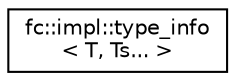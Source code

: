 digraph "Graphical Class Hierarchy"
{
  edge [fontname="Helvetica",fontsize="10",labelfontname="Helvetica",labelfontsize="10"];
  node [fontname="Helvetica",fontsize="10",shape=record];
  rankdir="LR";
  Node0 [label="fc::impl::type_info\l\< T, Ts... \>",height=0.2,width=0.4,color="black", fillcolor="white", style="filled",URL="$structfc_1_1impl_1_1type__info_3_01_t_00_01_ts_8_8_8_01_4.html"];
}
